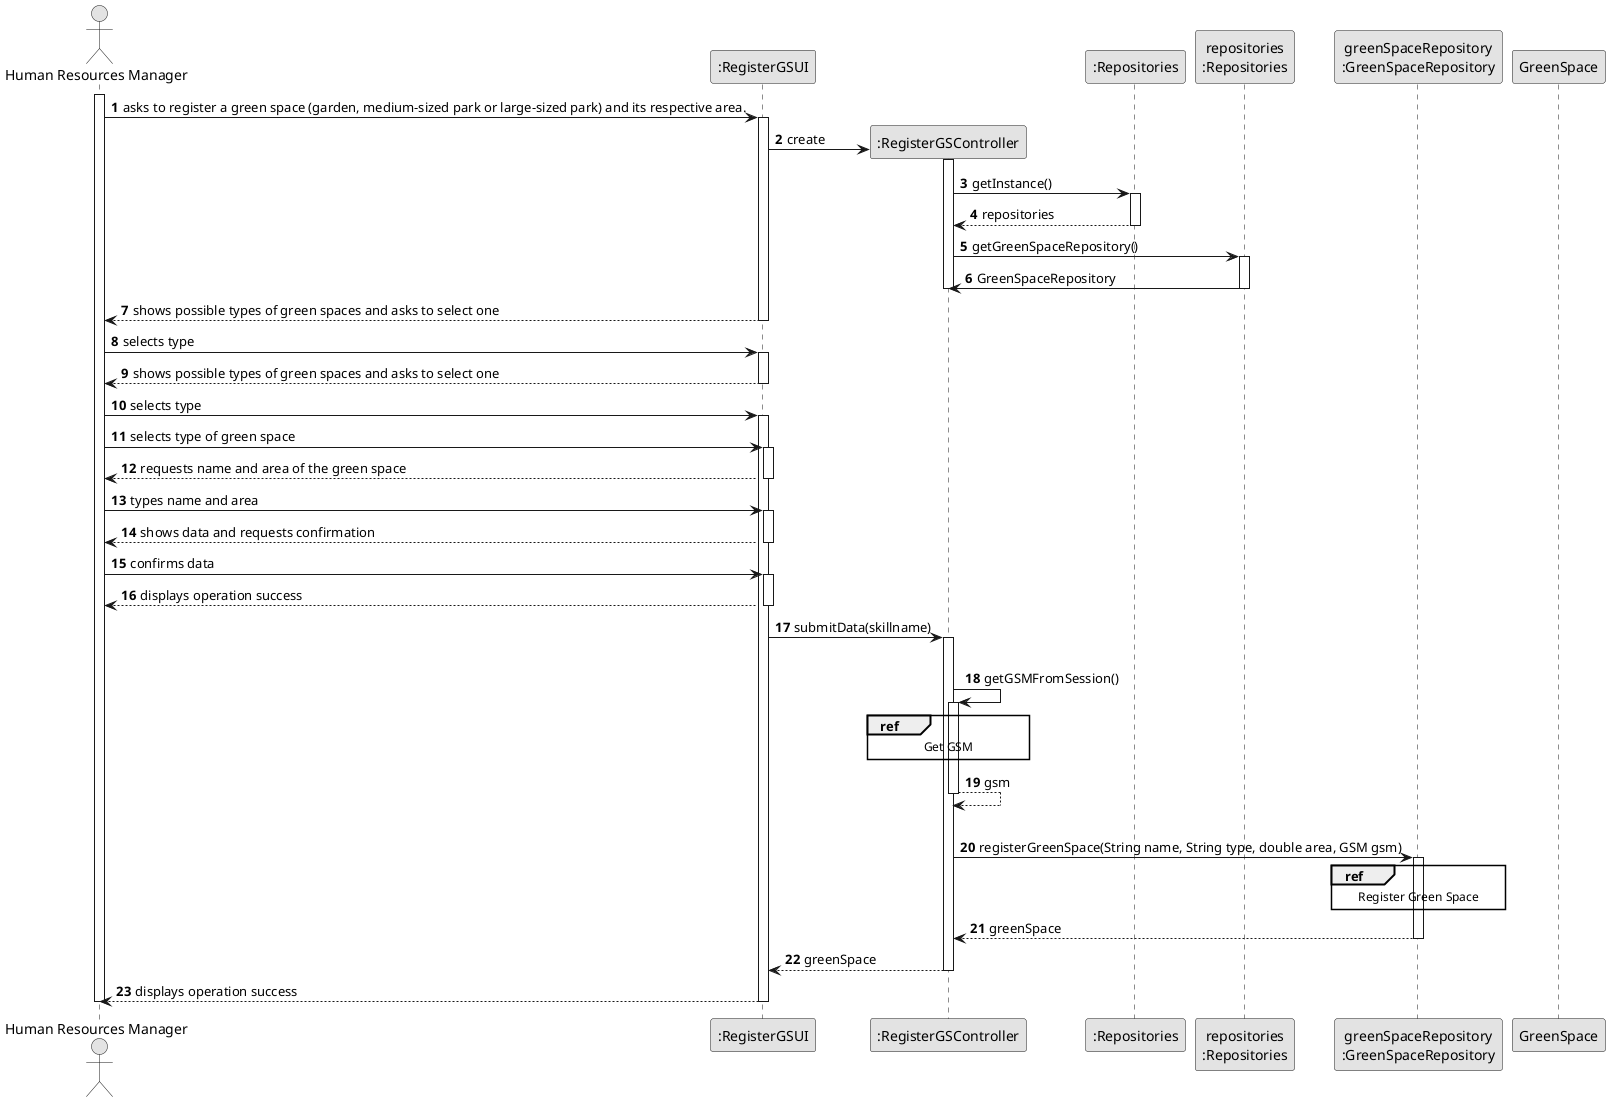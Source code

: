 @startuml
skinparam monochrome true
skinparam packageStyle rectangle
skinparam shadowing false

autonumber

'hide footbox
actor "Human Resources Manager" as ADM
participant ":RegisterGSUI" as UI
participant ":RegisterGSController" as CTRL
participant ":Repositories" as RepositorySingleton
participant "repositories\n:Repositories" as PLAT
participant "greenSpaceRepository\n:GreenSpaceRepository" as GSR
participant "GreenSpace" as HABILIDADE

activate ADM

        ADM -> UI : asks to register a green space (garden, medium-sized park or large-sized park) and its respective area.

        activate UI

'            UI --> ADM : requests data (name)
            'create CTRL
            UI -> CTRL** : create

            activate CTRL

                        CTRL -> RepositorySingleton : getInstance()
                                        activate RepositorySingleton

                                            RepositorySingleton --> CTRL: repositories
                                        deactivate RepositorySingleton

                             CTRL -> PLAT : getGreenSpaceRepository()
                                     activate PLAT

                                 PLAT -> CTRL : GreenSpaceRepository
                                 deactivate PLAT
                                 deactivate CTRL


    UI --> ADM : shows possible types of green spaces and asks to select one
    deactivate UI

    ADM -> UI : selects type
    activate UI

    UI --> ADM : shows possible types of green spaces and asks to select one
    deactivate UI

        ADM -> UI : selects type
        activate UI
            ADM -> UI : selects type of green space
            activate UI

            UI --> ADM : requests name and area of the green space
            deactivate UI

            ADM -> UI : types name and area
            activate UI

            UI --> ADM : shows data and requests confirmation
            deactivate UI

            ADM -> UI : confirms data
            activate UI

            UI --> ADM : displays operation success
            deactivate UI


        UI -> CTRL : submitData(skillname)
        activate CTRL

            |||
            CTRL -> CTRL : getGSMFromSession()
            activate CTRL

            ref over CTRL
            Get GSM
            end

                CTRL --> CTRL : gsm
            deactivate CTRL

            |||
            CTRL -> GSR: registerGreenSpace(String name, String type, double area, GSM gsm)
            activate GSR

               ref over GSR
               Register Green Space
               end

                GSR --> CTRL : greenSpace

            deactivate GSR

            CTRL --> UI: greenSpace
            deactivate CTRL
            UI --> ADM: displays operation success
    deactivate UI

deactivate ADM

@enduml